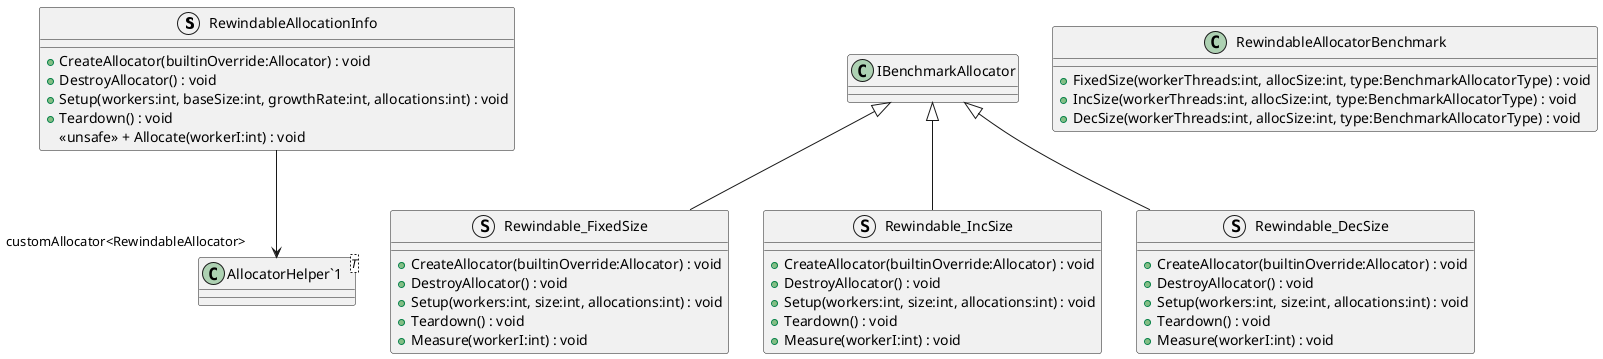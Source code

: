 @startuml
struct RewindableAllocationInfo {
    + CreateAllocator(builtinOverride:Allocator) : void
    + DestroyAllocator() : void
    + Setup(workers:int, baseSize:int, growthRate:int, allocations:int) : void
    + Teardown() : void
    <<unsafe>> + Allocate(workerI:int) : void
}
struct Rewindable_FixedSize {
    + CreateAllocator(builtinOverride:Allocator) : void
    + DestroyAllocator() : void
    + Setup(workers:int, size:int, allocations:int) : void
    + Teardown() : void
    + Measure(workerI:int) : void
}
struct Rewindable_IncSize {
    + CreateAllocator(builtinOverride:Allocator) : void
    + DestroyAllocator() : void
    + Setup(workers:int, size:int, allocations:int) : void
    + Teardown() : void
    + Measure(workerI:int) : void
}
struct Rewindable_DecSize {
    + CreateAllocator(builtinOverride:Allocator) : void
    + DestroyAllocator() : void
    + Setup(workers:int, size:int, allocations:int) : void
    + Teardown() : void
    + Measure(workerI:int) : void
}
class RewindableAllocatorBenchmark {
    + FixedSize(workerThreads:int, allocSize:int, type:BenchmarkAllocatorType) : void
    + IncSize(workerThreads:int, allocSize:int, type:BenchmarkAllocatorType) : void
    + DecSize(workerThreads:int, allocSize:int, type:BenchmarkAllocatorType) : void
}
class "AllocatorHelper`1"<T> {
}
RewindableAllocationInfo --> "customAllocator<RewindableAllocator>" "AllocatorHelper`1"
IBenchmarkAllocator <|-- Rewindable_FixedSize
IBenchmarkAllocator <|-- Rewindable_IncSize
IBenchmarkAllocator <|-- Rewindable_DecSize
@enduml
